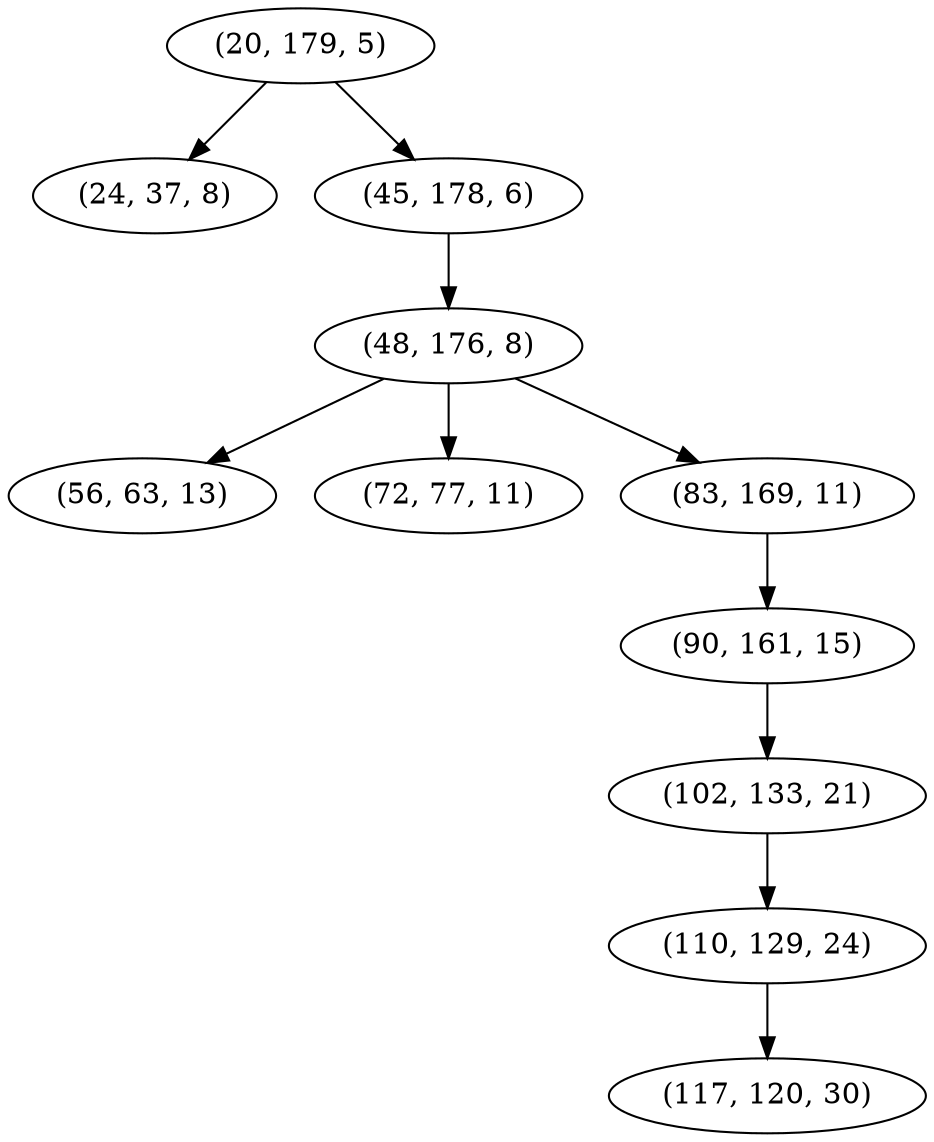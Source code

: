 digraph tree {
    "(20, 179, 5)";
    "(24, 37, 8)";
    "(45, 178, 6)";
    "(48, 176, 8)";
    "(56, 63, 13)";
    "(72, 77, 11)";
    "(83, 169, 11)";
    "(90, 161, 15)";
    "(102, 133, 21)";
    "(110, 129, 24)";
    "(117, 120, 30)";
    "(20, 179, 5)" -> "(24, 37, 8)";
    "(20, 179, 5)" -> "(45, 178, 6)";
    "(45, 178, 6)" -> "(48, 176, 8)";
    "(48, 176, 8)" -> "(56, 63, 13)";
    "(48, 176, 8)" -> "(72, 77, 11)";
    "(48, 176, 8)" -> "(83, 169, 11)";
    "(83, 169, 11)" -> "(90, 161, 15)";
    "(90, 161, 15)" -> "(102, 133, 21)";
    "(102, 133, 21)" -> "(110, 129, 24)";
    "(110, 129, 24)" -> "(117, 120, 30)";
}
